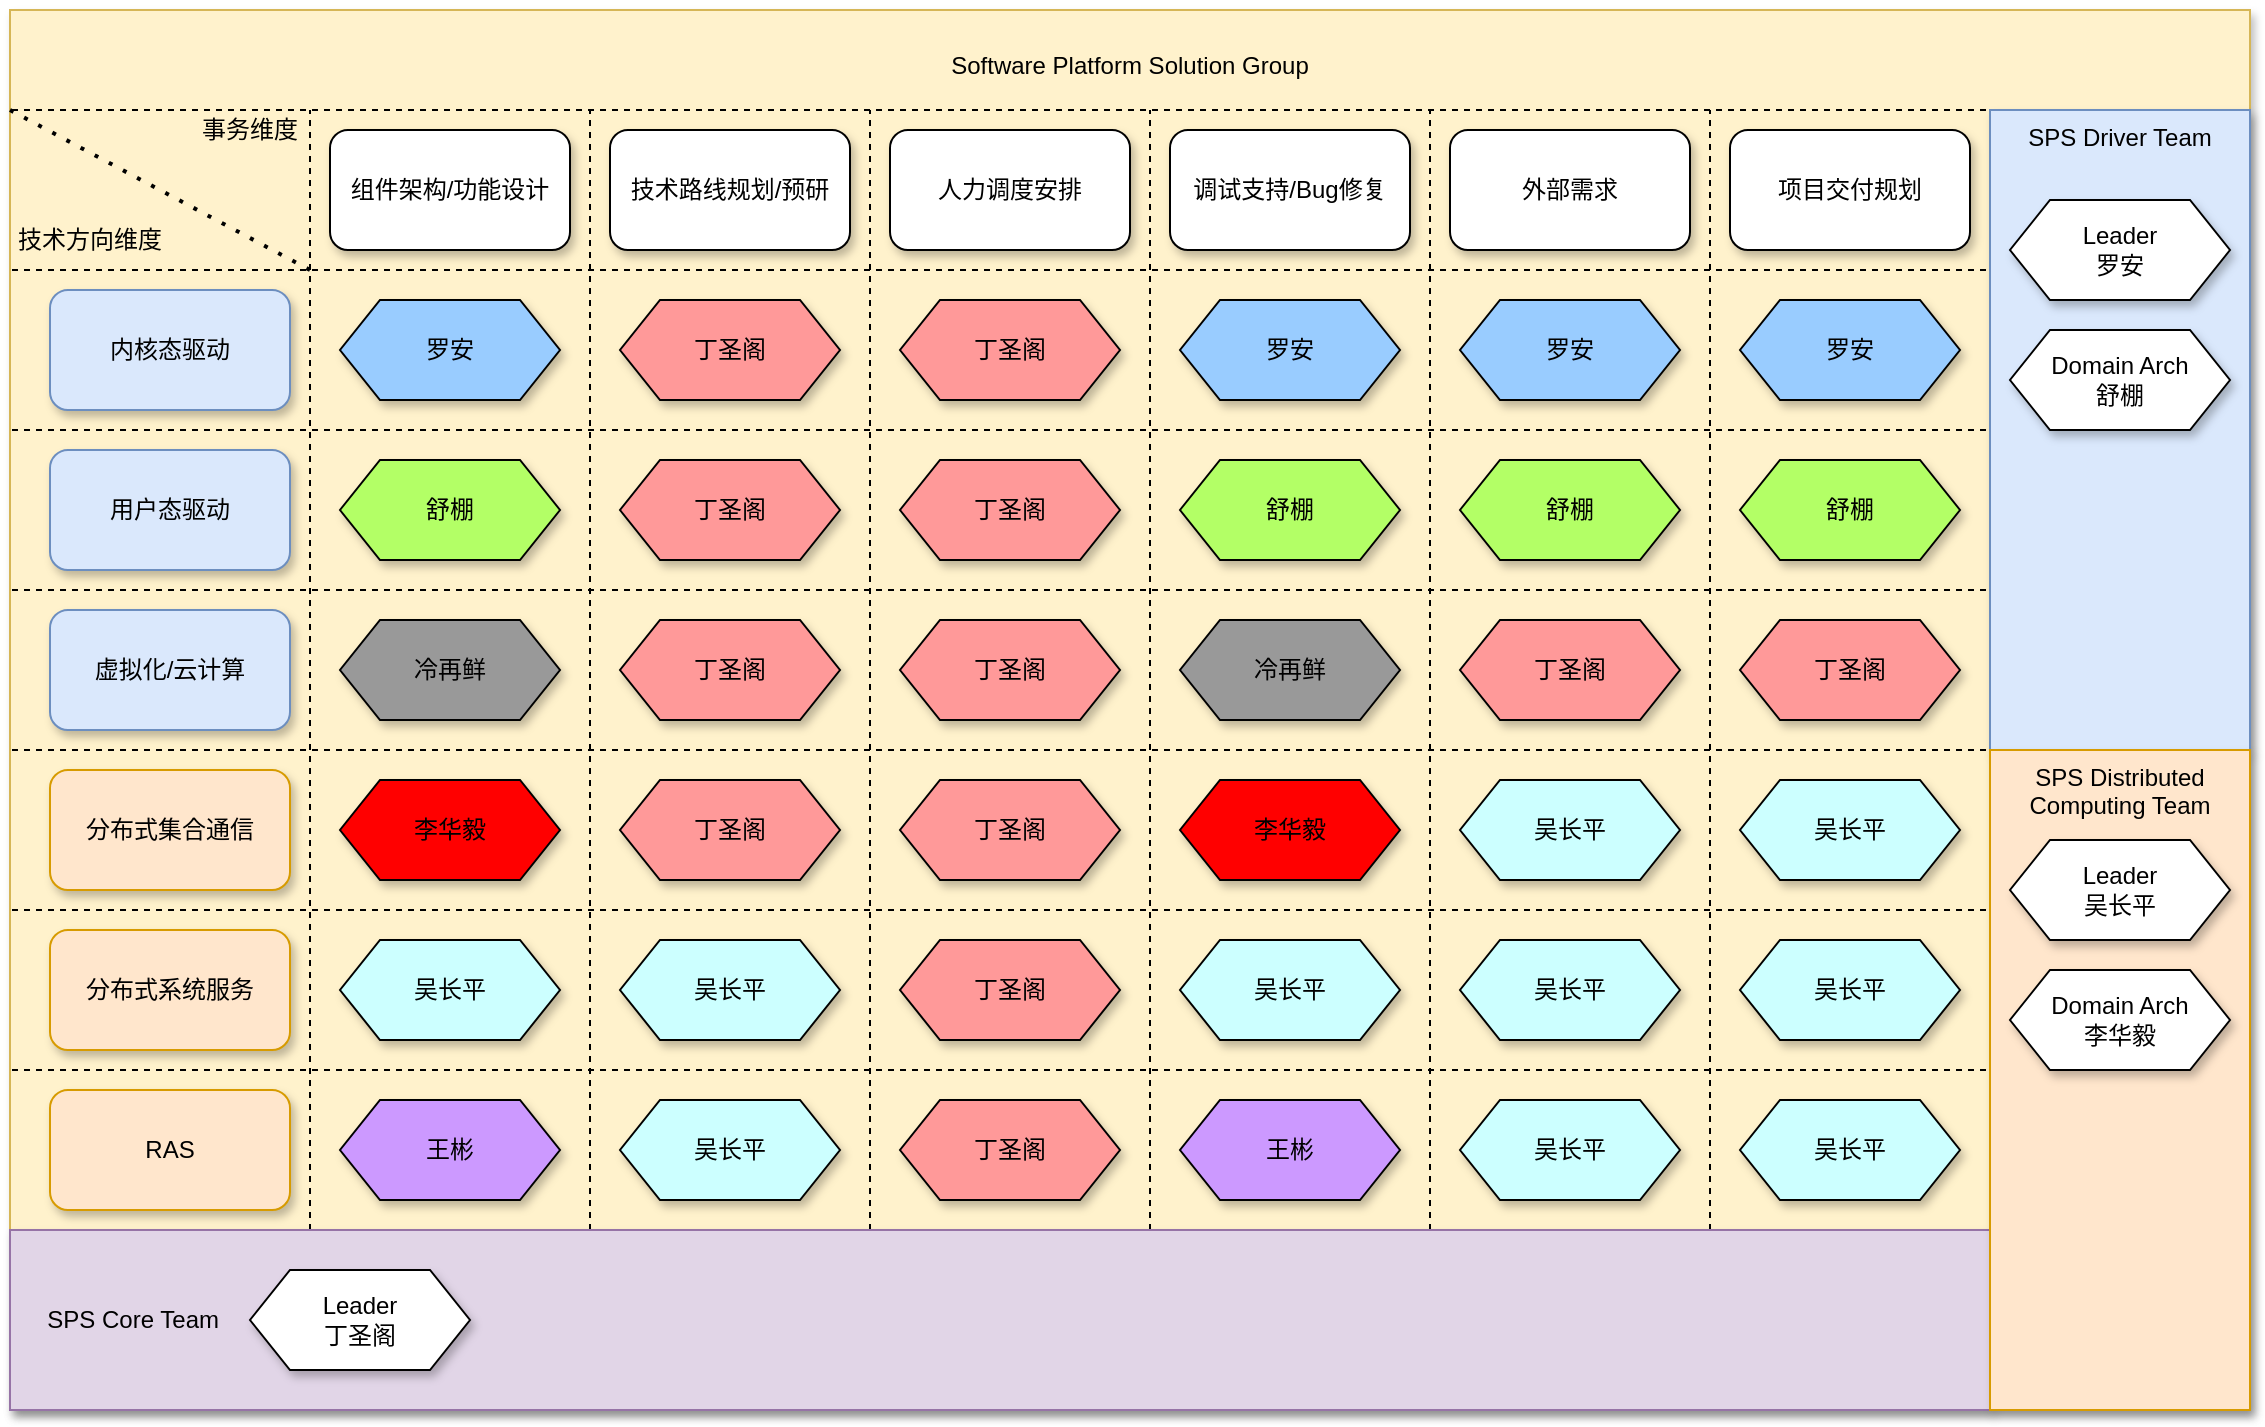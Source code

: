 <mxfile version="14.5.3" type="github">
  <diagram id="xbi6CaxQrKVM7JGjkz7K" name="Page-1">
    <mxGraphModel dx="2916" dy="1185" grid="1" gridSize="10" guides="1" tooltips="1" connect="1" arrows="1" fold="1" page="1" pageScale="1" pageWidth="850" pageHeight="1100" math="0" shadow="0">
      <root>
        <mxCell id="0" />
        <mxCell id="1" parent="0" />
        <mxCell id="AnicBnXjJZj8mplxI-TX-1" value="&lt;br&gt;Software Platform Solution Group" style="rounded=0;whiteSpace=wrap;html=1;shadow=1;verticalAlign=top;fillColor=#fff2cc;strokeColor=#d6b656;" vertex="1" parent="1">
          <mxGeometry x="-590" y="130" width="1120" height="700" as="geometry" />
        </mxCell>
        <mxCell id="AnicBnXjJZj8mplxI-TX-5" value="组件架构/功能设计" style="rounded=1;whiteSpace=wrap;html=1;shadow=1;" vertex="1" parent="1">
          <mxGeometry x="-430" y="190" width="120" height="60" as="geometry" />
        </mxCell>
        <mxCell id="AnicBnXjJZj8mplxI-TX-6" value="技术路线规划/预研" style="rounded=1;whiteSpace=wrap;html=1;shadow=1;" vertex="1" parent="1">
          <mxGeometry x="-290" y="190" width="120" height="60" as="geometry" />
        </mxCell>
        <mxCell id="AnicBnXjJZj8mplxI-TX-7" value="人力调度安排" style="rounded=1;whiteSpace=wrap;html=1;shadow=1;" vertex="1" parent="1">
          <mxGeometry x="-150" y="190" width="120" height="60" as="geometry" />
        </mxCell>
        <mxCell id="AnicBnXjJZj8mplxI-TX-8" value="调试支持/Bug修复" style="rounded=1;whiteSpace=wrap;html=1;shadow=1;" vertex="1" parent="1">
          <mxGeometry x="-10" y="190" width="120" height="60" as="geometry" />
        </mxCell>
        <mxCell id="AnicBnXjJZj8mplxI-TX-10" value="内核态驱动" style="rounded=1;whiteSpace=wrap;html=1;shadow=1;fillColor=#dae8fc;strokeColor=#6c8ebf;" vertex="1" parent="1">
          <mxGeometry x="-570" y="270" width="120" height="60" as="geometry" />
        </mxCell>
        <mxCell id="AnicBnXjJZj8mplxI-TX-11" value="虚拟化/云计算" style="rounded=1;whiteSpace=wrap;html=1;shadow=1;fillColor=#dae8fc;strokeColor=#6c8ebf;" vertex="1" parent="1">
          <mxGeometry x="-570" y="430" width="120" height="60" as="geometry" />
        </mxCell>
        <mxCell id="AnicBnXjJZj8mplxI-TX-12" value="分布式集合通信" style="rounded=1;whiteSpace=wrap;html=1;shadow=1;fillColor=#ffe6cc;strokeColor=#d79b00;" vertex="1" parent="1">
          <mxGeometry x="-570" y="510" width="120" height="60" as="geometry" />
        </mxCell>
        <mxCell id="AnicBnXjJZj8mplxI-TX-13" value="分布式系统服务" style="rounded=1;whiteSpace=wrap;html=1;shadow=1;fillColor=#ffe6cc;strokeColor=#d79b00;" vertex="1" parent="1">
          <mxGeometry x="-570" y="590" width="120" height="60" as="geometry" />
        </mxCell>
        <mxCell id="AnicBnXjJZj8mplxI-TX-14" value="用户态驱动" style="rounded=1;whiteSpace=wrap;html=1;shadow=1;fillColor=#dae8fc;strokeColor=#6c8ebf;" vertex="1" parent="1">
          <mxGeometry x="-570" y="350" width="120" height="60" as="geometry" />
        </mxCell>
        <mxCell id="AnicBnXjJZj8mplxI-TX-16" value="" style="endArrow=none;dashed=1;html=1;" edge="1" parent="1">
          <mxGeometry width="50" height="50" relative="1" as="geometry">
            <mxPoint x="-440" y="830" as="sourcePoint" />
            <mxPoint x="-440" y="180" as="targetPoint" />
          </mxGeometry>
        </mxCell>
        <mxCell id="AnicBnXjJZj8mplxI-TX-17" value="" style="endArrow=none;dashed=1;html=1;" edge="1" parent="1">
          <mxGeometry width="50" height="50" relative="1" as="geometry">
            <mxPoint x="530" y="260" as="sourcePoint" />
            <mxPoint x="-590" y="260" as="targetPoint" />
          </mxGeometry>
        </mxCell>
        <mxCell id="AnicBnXjJZj8mplxI-TX-19" value="RAS" style="rounded=1;whiteSpace=wrap;html=1;shadow=1;fillColor=#ffe6cc;strokeColor=#d79b00;" vertex="1" parent="1">
          <mxGeometry x="-570" y="670" width="120" height="60" as="geometry" />
        </mxCell>
        <mxCell id="AnicBnXjJZj8mplxI-TX-23" value="舒棚" style="shape=hexagon;perimeter=hexagonPerimeter2;whiteSpace=wrap;html=1;fixedSize=1;shadow=1;align=center;fillColor=#B3FF66;" vertex="1" parent="1">
          <mxGeometry x="-425" y="355" width="110" height="50" as="geometry" />
        </mxCell>
        <mxCell id="AnicBnXjJZj8mplxI-TX-26" value="" style="endArrow=none;dashed=1;html=1;" edge="1" parent="1">
          <mxGeometry width="50" height="50" relative="1" as="geometry">
            <mxPoint x="530" y="340" as="sourcePoint" />
            <mxPoint x="-590" y="340" as="targetPoint" />
          </mxGeometry>
        </mxCell>
        <mxCell id="AnicBnXjJZj8mplxI-TX-27" value="" style="endArrow=none;dashed=1;html=1;" edge="1" parent="1">
          <mxGeometry width="50" height="50" relative="1" as="geometry">
            <mxPoint x="530" y="420" as="sourcePoint" />
            <mxPoint x="-590" y="420" as="targetPoint" />
          </mxGeometry>
        </mxCell>
        <mxCell id="AnicBnXjJZj8mplxI-TX-28" value="" style="endArrow=none;dashed=1;html=1;" edge="1" parent="1">
          <mxGeometry width="50" height="50" relative="1" as="geometry">
            <mxPoint x="530" y="500" as="sourcePoint" />
            <mxPoint x="-590" y="500" as="targetPoint" />
          </mxGeometry>
        </mxCell>
        <mxCell id="AnicBnXjJZj8mplxI-TX-29" value="" style="endArrow=none;dashed=1;html=1;" edge="1" parent="1">
          <mxGeometry width="50" height="50" relative="1" as="geometry">
            <mxPoint x="530" y="580" as="sourcePoint" />
            <mxPoint x="-590" y="580" as="targetPoint" />
          </mxGeometry>
        </mxCell>
        <mxCell id="AnicBnXjJZj8mplxI-TX-30" value="" style="endArrow=none;dashed=1;html=1;" edge="1" parent="1">
          <mxGeometry width="50" height="50" relative="1" as="geometry">
            <mxPoint x="530" y="660" as="sourcePoint" />
            <mxPoint x="-590" y="660" as="targetPoint" />
          </mxGeometry>
        </mxCell>
        <mxCell id="AnicBnXjJZj8mplxI-TX-31" value="" style="endArrow=none;dashed=1;html=1;" edge="1" parent="1">
          <mxGeometry width="50" height="50" relative="1" as="geometry">
            <mxPoint x="-300" y="830" as="sourcePoint" />
            <mxPoint x="-300" y="180" as="targetPoint" />
          </mxGeometry>
        </mxCell>
        <mxCell id="AnicBnXjJZj8mplxI-TX-32" value="" style="endArrow=none;dashed=1;html=1;" edge="1" parent="1">
          <mxGeometry width="50" height="50" relative="1" as="geometry">
            <mxPoint x="-160" y="830" as="sourcePoint" />
            <mxPoint x="-160" y="180" as="targetPoint" />
          </mxGeometry>
        </mxCell>
        <mxCell id="AnicBnXjJZj8mplxI-TX-33" value="" style="endArrow=none;dashed=1;html=1;" edge="1" parent="1">
          <mxGeometry width="50" height="50" relative="1" as="geometry">
            <mxPoint x="-20" y="830" as="sourcePoint" />
            <mxPoint x="-20" y="180" as="targetPoint" />
          </mxGeometry>
        </mxCell>
        <mxCell id="AnicBnXjJZj8mplxI-TX-35" value="&lt;span style=&quot;color: rgb(0, 0, 0); font-family: helvetica; font-size: 12px; font-style: normal; font-weight: normal; letter-spacing: normal; text-align: center; text-indent: 0px; text-transform: none; word-spacing: 0px; text-decoration: none; display: inline; float: none;&quot;&gt;丁圣阁&lt;/span&gt;" style="shape=hexagon;perimeter=hexagonPerimeter2;whiteSpace=wrap;html=1;fixedSize=1;shadow=1;align=center;fillColor=#FF9999;labelBackgroundColor=none;" vertex="1" parent="1">
          <mxGeometry x="-145" y="355" width="110" height="50" as="geometry" />
        </mxCell>
        <mxCell id="AnicBnXjJZj8mplxI-TX-36" value="罗安" style="shape=hexagon;perimeter=hexagonPerimeter2;whiteSpace=wrap;html=1;fixedSize=1;shadow=1;align=center;fillColor=#99CCFF;" vertex="1" parent="1">
          <mxGeometry x="-425" y="275" width="110" height="50" as="geometry" />
        </mxCell>
        <mxCell id="AnicBnXjJZj8mplxI-TX-37" value="&lt;span style=&quot;color: rgb(0 , 0 , 0) ; font-family: &amp;#34;helvetica&amp;#34; ; font-size: 12px ; font-style: normal ; font-weight: normal ; letter-spacing: normal ; text-align: center ; text-indent: 0px ; text-transform: none ; word-spacing: 0px ; text-decoration: none ; display: inline ; float: none&quot;&gt;丁圣阁&lt;/span&gt;" style="shape=hexagon;perimeter=hexagonPerimeter2;whiteSpace=wrap;html=1;fixedSize=1;shadow=1;align=center;fillColor=#FF9999;" vertex="1" parent="1">
          <mxGeometry x="-145" y="275" width="110" height="50" as="geometry" />
        </mxCell>
        <mxCell id="AnicBnXjJZj8mplxI-TX-38" value="丁圣阁" style="shape=hexagon;perimeter=hexagonPerimeter2;whiteSpace=wrap;html=1;fixedSize=1;shadow=1;align=center;fillColor=#FF9999;" vertex="1" parent="1">
          <mxGeometry x="-285" y="275" width="110" height="50" as="geometry" />
        </mxCell>
        <mxCell id="AnicBnXjJZj8mplxI-TX-39" value="罗安" style="shape=hexagon;perimeter=hexagonPerimeter2;whiteSpace=wrap;html=1;fixedSize=1;shadow=1;align=center;fillColor=#99CCFF;" vertex="1" parent="1">
          <mxGeometry x="-5" y="275" width="110" height="50" as="geometry" />
        </mxCell>
        <mxCell id="AnicBnXjJZj8mplxI-TX-41" value="舒棚" style="shape=hexagon;perimeter=hexagonPerimeter2;whiteSpace=wrap;html=1;fixedSize=1;shadow=1;align=center;fillColor=#B3FF66;" vertex="1" parent="1">
          <mxGeometry x="-5" y="355" width="110" height="50" as="geometry" />
        </mxCell>
        <mxCell id="AnicBnXjJZj8mplxI-TX-42" value="冷再鲜" style="shape=hexagon;perimeter=hexagonPerimeter2;whiteSpace=wrap;html=1;fixedSize=1;shadow=1;align=center;fillColor=#999999;" vertex="1" parent="1">
          <mxGeometry x="-425" y="435" width="110" height="50" as="geometry" />
        </mxCell>
        <mxCell id="AnicBnXjJZj8mplxI-TX-43" value="" style="endArrow=none;dashed=1;html=1;" edge="1" parent="1">
          <mxGeometry width="50" height="50" relative="1" as="geometry">
            <mxPoint x="120" y="830" as="sourcePoint" />
            <mxPoint x="120" y="180" as="targetPoint" />
          </mxGeometry>
        </mxCell>
        <mxCell id="AnicBnXjJZj8mplxI-TX-44" value="外部需求" style="rounded=1;whiteSpace=wrap;html=1;shadow=1;" vertex="1" parent="1">
          <mxGeometry x="130" y="190" width="120" height="60" as="geometry" />
        </mxCell>
        <mxCell id="AnicBnXjJZj8mplxI-TX-46" value="&lt;span style=&quot;color: rgb(0, 0, 0); font-family: helvetica; font-size: 12px; font-style: normal; font-weight: normal; letter-spacing: normal; text-align: center; text-indent: 0px; text-transform: none; word-spacing: 0px; text-decoration: none; display: inline; float: none;&quot;&gt;丁圣阁&lt;/span&gt;" style="shape=hexagon;perimeter=hexagonPerimeter2;whiteSpace=wrap;html=1;fixedSize=1;shadow=1;align=center;fillColor=#FF9999;labelBackgroundColor=none;" vertex="1" parent="1">
          <mxGeometry x="-145" y="435" width="110" height="50" as="geometry" />
        </mxCell>
        <mxCell id="AnicBnXjJZj8mplxI-TX-47" value="冷再鲜" style="shape=hexagon;perimeter=hexagonPerimeter2;whiteSpace=wrap;html=1;fixedSize=1;shadow=1;align=center;fillColor=#999999;" vertex="1" parent="1">
          <mxGeometry x="-5" y="435" width="110" height="50" as="geometry" />
        </mxCell>
        <mxCell id="AnicBnXjJZj8mplxI-TX-52" value="丁圣阁" style="shape=hexagon;perimeter=hexagonPerimeter2;whiteSpace=wrap;html=1;fixedSize=1;shadow=1;align=center;fillColor=#FF9999;" vertex="1" parent="1">
          <mxGeometry x="135" y="435" width="110" height="50" as="geometry" />
        </mxCell>
        <mxCell id="AnicBnXjJZj8mplxI-TX-53" value="李华毅" style="shape=hexagon;perimeter=hexagonPerimeter2;whiteSpace=wrap;html=1;fixedSize=1;shadow=1;align=center;fillColor=#FF0000;" vertex="1" parent="1">
          <mxGeometry x="-425" y="515" width="110" height="50" as="geometry" />
        </mxCell>
        <mxCell id="AnicBnXjJZj8mplxI-TX-55" value="&lt;span style=&quot;color: rgb(0, 0, 0); font-family: helvetica; font-size: 12px; font-style: normal; font-weight: normal; letter-spacing: normal; text-align: center; text-indent: 0px; text-transform: none; word-spacing: 0px; text-decoration: none; display: inline; float: none;&quot;&gt;丁圣阁&lt;/span&gt;" style="shape=hexagon;perimeter=hexagonPerimeter2;whiteSpace=wrap;html=1;fixedSize=1;shadow=1;align=center;fillColor=#FF9999;labelBackgroundColor=none;" vertex="1" parent="1">
          <mxGeometry x="-145" y="515" width="110" height="50" as="geometry" />
        </mxCell>
        <mxCell id="AnicBnXjJZj8mplxI-TX-56" value="李华毅" style="shape=hexagon;perimeter=hexagonPerimeter2;whiteSpace=wrap;html=1;fixedSize=1;shadow=1;align=center;fillColor=#FF0000;" vertex="1" parent="1">
          <mxGeometry x="-5" y="515" width="110" height="50" as="geometry" />
        </mxCell>
        <mxCell id="AnicBnXjJZj8mplxI-TX-57" value="吴长平" style="shape=hexagon;perimeter=hexagonPerimeter2;whiteSpace=wrap;html=1;fixedSize=1;shadow=1;align=center;fillColor=#CCFFFF;" vertex="1" parent="1">
          <mxGeometry x="135" y="515" width="110" height="50" as="geometry" />
        </mxCell>
        <mxCell id="AnicBnXjJZj8mplxI-TX-58" value="吴长平" style="shape=hexagon;perimeter=hexagonPerimeter2;whiteSpace=wrap;html=1;fixedSize=1;shadow=1;align=center;fillColor=#CCFFFF;" vertex="1" parent="1">
          <mxGeometry x="135" y="595" width="110" height="50" as="geometry" />
        </mxCell>
        <mxCell id="AnicBnXjJZj8mplxI-TX-59" value="吴长平" style="shape=hexagon;perimeter=hexagonPerimeter2;whiteSpace=wrap;html=1;fixedSize=1;shadow=1;align=center;fillColor=#CCFFFF;" vertex="1" parent="1">
          <mxGeometry x="-5" y="595" width="110" height="50" as="geometry" />
        </mxCell>
        <mxCell id="AnicBnXjJZj8mplxI-TX-60" value="丁圣阁" style="shape=hexagon;perimeter=hexagonPerimeter2;whiteSpace=wrap;html=1;fixedSize=1;shadow=1;align=center;fillColor=#FF9999;" vertex="1" parent="1">
          <mxGeometry x="-145" y="595" width="110" height="50" as="geometry" />
        </mxCell>
        <mxCell id="AnicBnXjJZj8mplxI-TX-61" value="罗安" style="shape=hexagon;perimeter=hexagonPerimeter2;whiteSpace=wrap;html=1;fixedSize=1;shadow=1;align=center;fillColor=#99CCFF;" vertex="1" parent="1">
          <mxGeometry x="135" y="275" width="110" height="50" as="geometry" />
        </mxCell>
        <mxCell id="AnicBnXjJZj8mplxI-TX-62" value="舒棚" style="shape=hexagon;perimeter=hexagonPerimeter2;whiteSpace=wrap;html=1;fixedSize=1;shadow=1;align=center;fillColor=#B3FF66;" vertex="1" parent="1">
          <mxGeometry x="135" y="355" width="110" height="50" as="geometry" />
        </mxCell>
        <mxCell id="AnicBnXjJZj8mplxI-TX-63" value="王彬" style="shape=hexagon;perimeter=hexagonPerimeter2;whiteSpace=wrap;html=1;fixedSize=1;shadow=1;align=center;fillColor=#CC99FF;" vertex="1" parent="1">
          <mxGeometry x="-425" y="675" width="110" height="50" as="geometry" />
        </mxCell>
        <mxCell id="AnicBnXjJZj8mplxI-TX-64" value="吴长平" style="shape=hexagon;perimeter=hexagonPerimeter2;whiteSpace=wrap;html=1;fixedSize=1;shadow=1;align=center;fillColor=#CCFFFF;" vertex="1" parent="1">
          <mxGeometry x="-285" y="675" width="110" height="50" as="geometry" />
        </mxCell>
        <mxCell id="AnicBnXjJZj8mplxI-TX-65" value="丁圣阁" style="shape=hexagon;perimeter=hexagonPerimeter2;whiteSpace=wrap;html=1;fixedSize=1;shadow=1;align=center;fillColor=#FF9999;" vertex="1" parent="1">
          <mxGeometry x="-145" y="675" width="110" height="50" as="geometry" />
        </mxCell>
        <mxCell id="AnicBnXjJZj8mplxI-TX-66" value="王彬" style="shape=hexagon;perimeter=hexagonPerimeter2;whiteSpace=wrap;html=1;fixedSize=1;shadow=1;align=center;fillColor=#CC99FF;" vertex="1" parent="1">
          <mxGeometry x="-5" y="675" width="110" height="50" as="geometry" />
        </mxCell>
        <mxCell id="AnicBnXjJZj8mplxI-TX-67" value="吴长平" style="shape=hexagon;perimeter=hexagonPerimeter2;whiteSpace=wrap;html=1;fixedSize=1;shadow=1;align=center;fillColor=#CCFFFF;" vertex="1" parent="1">
          <mxGeometry x="135" y="675" width="110" height="50" as="geometry" />
        </mxCell>
        <mxCell id="AnicBnXjJZj8mplxI-TX-68" value="吴长平" style="shape=hexagon;perimeter=hexagonPerimeter2;whiteSpace=wrap;html=1;fixedSize=1;shadow=1;align=center;fillColor=#CCFFFF;" vertex="1" parent="1">
          <mxGeometry x="-285" y="595" width="110" height="50" as="geometry" />
        </mxCell>
        <mxCell id="AnicBnXjJZj8mplxI-TX-69" value="吴长平" style="shape=hexagon;perimeter=hexagonPerimeter2;whiteSpace=wrap;html=1;fixedSize=1;shadow=1;align=center;fillColor=#CCFFFF;" vertex="1" parent="1">
          <mxGeometry x="-425" y="595" width="110" height="50" as="geometry" />
        </mxCell>
        <mxCell id="AnicBnXjJZj8mplxI-TX-71" value="" style="endArrow=none;dashed=1;html=1;" edge="1" parent="1">
          <mxGeometry width="50" height="50" relative="1" as="geometry">
            <mxPoint x="260" y="830" as="sourcePoint" />
            <mxPoint x="260" y="180" as="targetPoint" />
          </mxGeometry>
        </mxCell>
        <mxCell id="AnicBnXjJZj8mplxI-TX-72" value="" style="endArrow=none;dashed=1;html=1;" edge="1" parent="1">
          <mxGeometry width="50" height="50" relative="1" as="geometry">
            <mxPoint x="530" y="740" as="sourcePoint" />
            <mxPoint x="-590" y="740" as="targetPoint" />
          </mxGeometry>
        </mxCell>
        <mxCell id="AnicBnXjJZj8mplxI-TX-73" value="项目交付规划" style="rounded=1;whiteSpace=wrap;html=1;shadow=1;" vertex="1" parent="1">
          <mxGeometry x="270" y="190" width="120" height="60" as="geometry" />
        </mxCell>
        <mxCell id="AnicBnXjJZj8mplxI-TX-76" value="舒棚" style="shape=hexagon;perimeter=hexagonPerimeter2;whiteSpace=wrap;html=1;fixedSize=1;shadow=1;align=center;fillColor=#B3FF66;" vertex="1" parent="1">
          <mxGeometry x="275" y="355" width="110" height="50" as="geometry" />
        </mxCell>
        <mxCell id="AnicBnXjJZj8mplxI-TX-77" value="丁圣阁" style="shape=hexagon;perimeter=hexagonPerimeter2;whiteSpace=wrap;html=1;fixedSize=1;shadow=1;align=center;fillColor=#FF9999;" vertex="1" parent="1">
          <mxGeometry x="275" y="435" width="110" height="50" as="geometry" />
        </mxCell>
        <mxCell id="AnicBnXjJZj8mplxI-TX-79" value="罗安" style="shape=hexagon;perimeter=hexagonPerimeter2;whiteSpace=wrap;html=1;fixedSize=1;shadow=1;align=center;fillColor=#99CCFF;" vertex="1" parent="1">
          <mxGeometry x="275" y="275" width="110" height="50" as="geometry" />
        </mxCell>
        <mxCell id="AnicBnXjJZj8mplxI-TX-80" value="吴长平" style="shape=hexagon;perimeter=hexagonPerimeter2;whiteSpace=wrap;html=1;fixedSize=1;shadow=1;align=center;fillColor=#CCFFFF;" vertex="1" parent="1">
          <mxGeometry x="275" y="515" width="110" height="50" as="geometry" />
        </mxCell>
        <mxCell id="AnicBnXjJZj8mplxI-TX-81" value="吴长平" style="shape=hexagon;perimeter=hexagonPerimeter2;whiteSpace=wrap;html=1;fixedSize=1;shadow=1;align=center;fillColor=#CCFFFF;" vertex="1" parent="1">
          <mxGeometry x="275" y="595" width="110" height="50" as="geometry" />
        </mxCell>
        <mxCell id="AnicBnXjJZj8mplxI-TX-82" value="吴长平" style="shape=hexagon;perimeter=hexagonPerimeter2;whiteSpace=wrap;html=1;fixedSize=1;shadow=1;align=center;fillColor=#CCFFFF;" vertex="1" parent="1">
          <mxGeometry x="275" y="675" width="110" height="50" as="geometry" />
        </mxCell>
        <mxCell id="AnicBnXjJZj8mplxI-TX-84" value="" style="endArrow=none;dashed=1;html=1;" edge="1" parent="1">
          <mxGeometry width="50" height="50" relative="1" as="geometry">
            <mxPoint x="400" y="830" as="sourcePoint" />
            <mxPoint x="400" y="180" as="targetPoint" />
          </mxGeometry>
        </mxCell>
        <mxCell id="AnicBnXjJZj8mplxI-TX-85" value="" style="endArrow=none;dashed=1;html=1;" edge="1" parent="1">
          <mxGeometry width="50" height="50" relative="1" as="geometry">
            <mxPoint x="530" y="180" as="sourcePoint" />
            <mxPoint x="-590" y="180" as="targetPoint" />
          </mxGeometry>
        </mxCell>
        <mxCell id="AnicBnXjJZj8mplxI-TX-89" value="" style="endArrow=none;dashed=1;html=1;dashPattern=1 3;strokeWidth=2;" edge="1" parent="1">
          <mxGeometry width="50" height="50" relative="1" as="geometry">
            <mxPoint x="-440" y="260" as="sourcePoint" />
            <mxPoint x="-590" y="180" as="targetPoint" />
          </mxGeometry>
        </mxCell>
        <mxCell id="AnicBnXjJZj8mplxI-TX-90" value="事务维度" style="text;html=1;strokeColor=none;fillColor=none;align=center;verticalAlign=middle;whiteSpace=wrap;rounded=0;shadow=1;labelBackgroundColor=none;" vertex="1" parent="1">
          <mxGeometry x="-500" y="180" width="60" height="20" as="geometry" />
        </mxCell>
        <mxCell id="AnicBnXjJZj8mplxI-TX-91" value="技术方向维度" style="text;html=1;strokeColor=none;fillColor=none;align=center;verticalAlign=middle;whiteSpace=wrap;rounded=0;shadow=1;labelBackgroundColor=none;" vertex="1" parent="1">
          <mxGeometry x="-590" y="235" width="80" height="20" as="geometry" />
        </mxCell>
        <mxCell id="AnicBnXjJZj8mplxI-TX-92" value="&lt;span style=&quot;color: rgb(0, 0, 0); font-family: helvetica; font-size: 12px; font-style: normal; font-weight: normal; letter-spacing: normal; text-align: center; text-indent: 0px; text-transform: none; word-spacing: 0px; text-decoration: none; display: inline; float: none;&quot;&gt;丁圣阁&lt;/span&gt;" style="shape=hexagon;perimeter=hexagonPerimeter2;whiteSpace=wrap;html=1;fixedSize=1;shadow=1;align=center;fillColor=#FF9999;labelBackgroundColor=none;" vertex="1" parent="1">
          <mxGeometry x="-285" y="435" width="110" height="50" as="geometry" />
        </mxCell>
        <mxCell id="AnicBnXjJZj8mplxI-TX-94" value="丁圣阁" style="shape=hexagon;perimeter=hexagonPerimeter2;whiteSpace=wrap;html=1;fixedSize=1;shadow=1;align=center;fillColor=#FF9999;" vertex="1" parent="1">
          <mxGeometry x="-285" y="355" width="110" height="50" as="geometry" />
        </mxCell>
        <mxCell id="AnicBnXjJZj8mplxI-TX-95" value="丁圣阁" style="shape=hexagon;perimeter=hexagonPerimeter2;whiteSpace=wrap;html=1;fixedSize=1;shadow=1;align=center;fillColor=#FF9999;" vertex="1" parent="1">
          <mxGeometry x="-285" y="515" width="110" height="50" as="geometry" />
        </mxCell>
        <mxCell id="AnicBnXjJZj8mplxI-TX-21" value="SPS Driver Team" style="rounded=0;whiteSpace=wrap;html=1;shadow=1;verticalAlign=top;fillColor=#dae8fc;strokeColor=#6c8ebf;" vertex="1" parent="1">
          <mxGeometry x="400" y="180" width="130" height="320" as="geometry" />
        </mxCell>
        <mxCell id="AnicBnXjJZj8mplxI-TX-20" value="&amp;nbsp; &amp;nbsp; &amp;nbsp;SPS Core Team" style="rounded=0;whiteSpace=wrap;html=1;shadow=1;align=left;fillColor=#e1d5e7;strokeColor=#9673a6;" vertex="1" parent="1">
          <mxGeometry x="-590" y="740" width="990" height="90" as="geometry" />
        </mxCell>
        <mxCell id="AnicBnXjJZj8mplxI-TX-22" value="SPS Distributed Computing Team" style="rounded=0;whiteSpace=wrap;html=1;shadow=1;verticalAlign=top;fillColor=#ffe6cc;strokeColor=#d79b00;" vertex="1" parent="1">
          <mxGeometry x="400" y="500" width="130" height="330" as="geometry" />
        </mxCell>
        <mxCell id="AnicBnXjJZj8mplxI-TX-24" value="Leader&lt;br&gt;罗安" style="shape=hexagon;perimeter=hexagonPerimeter2;whiteSpace=wrap;html=1;fixedSize=1;shadow=1;align=center;" vertex="1" parent="1">
          <mxGeometry x="410" y="225" width="110" height="50" as="geometry" />
        </mxCell>
        <mxCell id="AnicBnXjJZj8mplxI-TX-96" value="Domain Arch&lt;br&gt;舒棚" style="shape=hexagon;perimeter=hexagonPerimeter2;whiteSpace=wrap;html=1;fixedSize=1;shadow=1;align=center;" vertex="1" parent="1">
          <mxGeometry x="410" y="290" width="110" height="50" as="geometry" />
        </mxCell>
        <mxCell id="AnicBnXjJZj8mplxI-TX-97" value="Leader&lt;br&gt;吴长平" style="shape=hexagon;perimeter=hexagonPerimeter2;whiteSpace=wrap;html=1;fixedSize=1;shadow=1;align=center;" vertex="1" parent="1">
          <mxGeometry x="410" y="545" width="110" height="50" as="geometry" />
        </mxCell>
        <mxCell id="AnicBnXjJZj8mplxI-TX-98" value="Domain Arch&lt;br&gt;李华毅" style="shape=hexagon;perimeter=hexagonPerimeter2;whiteSpace=wrap;html=1;fixedSize=1;shadow=1;align=center;" vertex="1" parent="1">
          <mxGeometry x="410" y="610" width="110" height="50" as="geometry" />
        </mxCell>
        <mxCell id="AnicBnXjJZj8mplxI-TX-99" value="Leader&lt;br&gt;丁圣阁" style="shape=hexagon;perimeter=hexagonPerimeter2;whiteSpace=wrap;html=1;fixedSize=1;shadow=1;align=center;" vertex="1" parent="1">
          <mxGeometry x="-470" y="760" width="110" height="50" as="geometry" />
        </mxCell>
      </root>
    </mxGraphModel>
  </diagram>
</mxfile>
